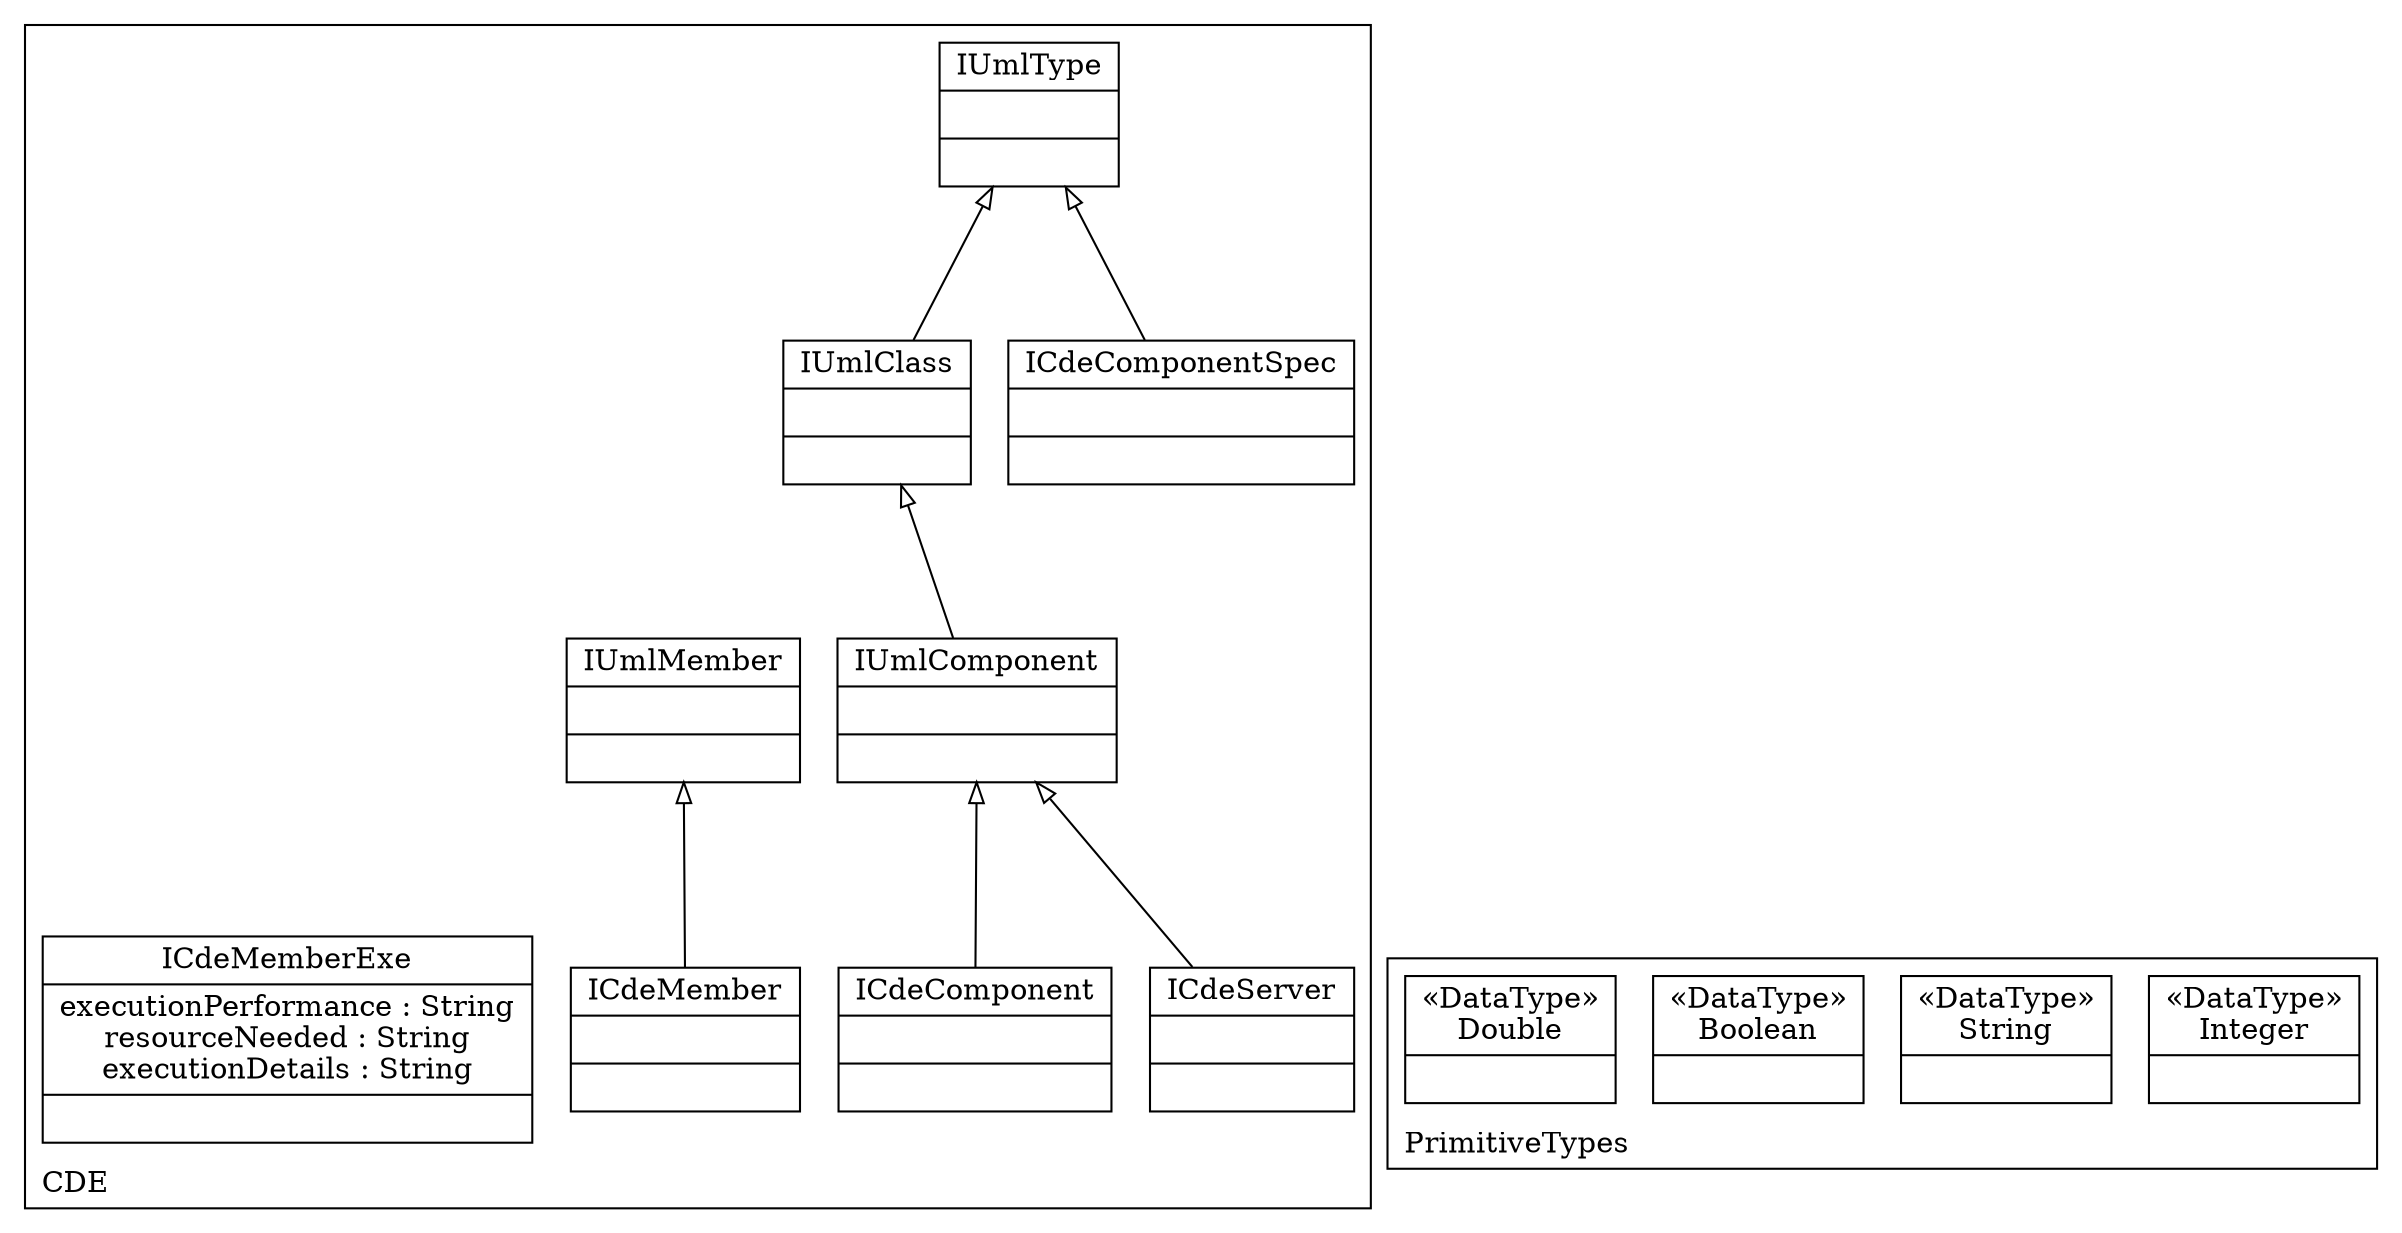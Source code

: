 digraph "KM3 Model in DOT" {
graph[rankdir=BT,labeljust=l,labelloc=t,nodeSep=0.75,compound=true];
 subgraph "cluster_CDE"{
labelloc=t
color=black
label=CDE
 node[shape=record];
IUmlType[label="{IUmlType| | }"]
;
 node[shape=record];
ICdeComponentSpec[label="{ICdeComponentSpec| | }"]
 ICdeComponentSpec->IUmlType[arrowhead=onormal,group=IUmlType,minlen=2,constraint=true,]
;
 node[shape=record];
IUmlClass[label="{IUmlClass| | }"]
 IUmlClass->IUmlType[arrowhead=onormal,group=IUmlType,minlen=2,constraint=true,]
;
 node[shape=record];
IUmlComponent[label="{IUmlComponent| | }"]
 IUmlComponent->IUmlClass[arrowhead=onormal,group=IUmlClass,minlen=2,constraint=true,]
;
 node[shape=record];
ICdeServer[label="{ICdeServer| | }"]
 ICdeServer->IUmlComponent[arrowhead=onormal,group=IUmlComponent,minlen=2,constraint=true,]
;
 node[shape=record];
ICdeComponent[label="{ICdeComponent| | }"]
 ICdeComponent->IUmlComponent[arrowhead=onormal,group=IUmlComponent,minlen=2,constraint=true,]
;
 node[shape=record];
IUmlMember[label="{IUmlMember| | }"]
;
 node[shape=record];
ICdeMember[label="{ICdeMember| | }"]
 ICdeMember->IUmlMember[arrowhead=onormal,group=IUmlMember,minlen=2,constraint=true,]
;
 node[shape=record];
ICdeMemberExe[label="{ICdeMemberExe|executionPerformance : String\nresourceNeeded : String\nexecutionDetails : String| }"]
;

} subgraph "cluster_PrimitiveTypes"{
labelloc=t
color=black
label=PrimitiveTypes
 node[shape=record];
Integer[label="{&#171;DataType&#187;\nInteger|}"]
;
 node[shape=record];
String[label="{&#171;DataType&#187;\nString|}"]
;
 node[shape=record];
Boolean[label="{&#171;DataType&#187;\nBoolean|}"]
;
 node[shape=record];
Double[label="{&#171;DataType&#187;\nDouble|}"]
;

}
}